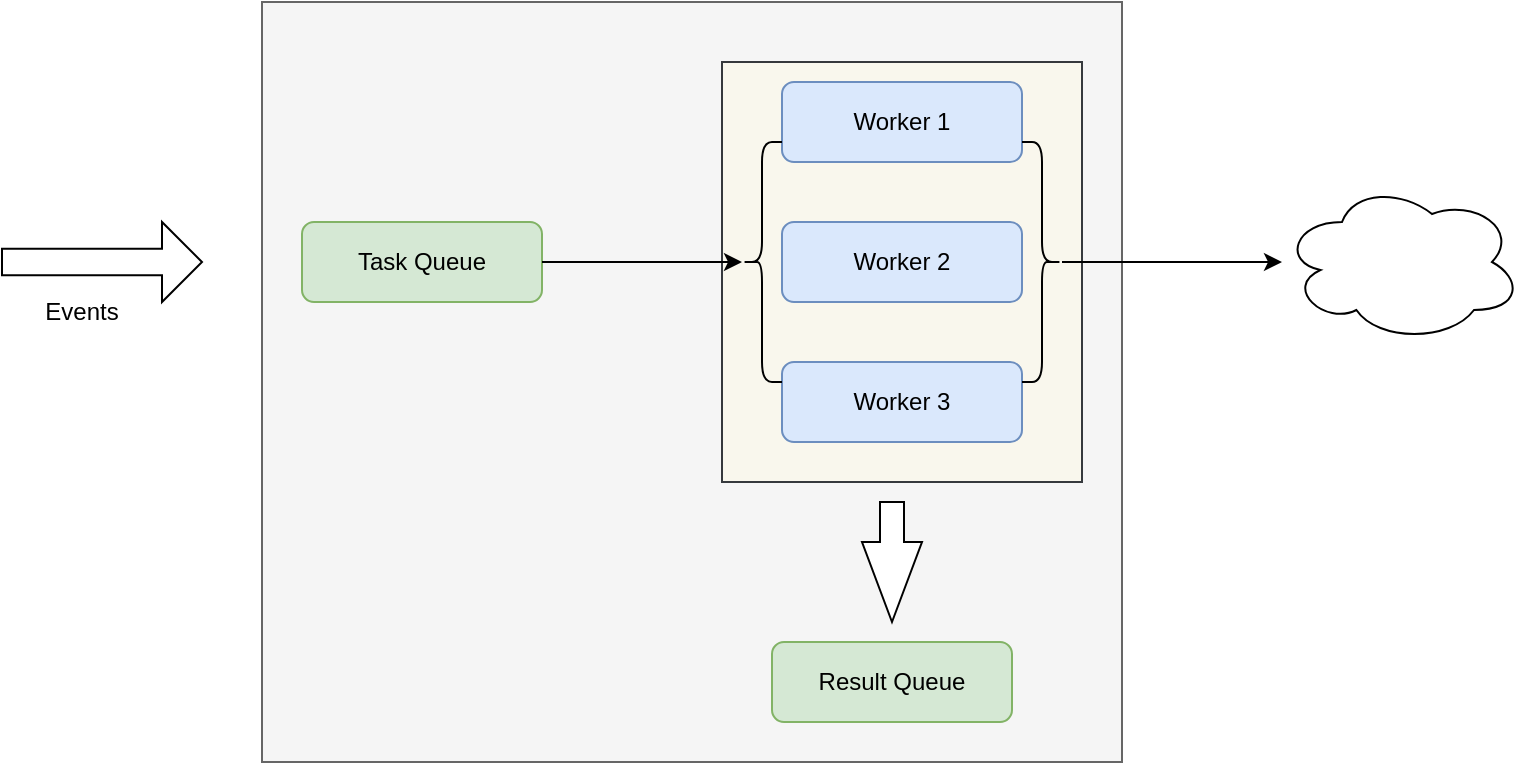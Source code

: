 <mxfile version="20.7.4" type="github">
  <diagram id="5iPPbXRilpoiNiHOFNbX" name="Page-1">
    <mxGraphModel dx="2001" dy="1044" grid="1" gridSize="10" guides="1" tooltips="1" connect="1" arrows="1" fold="1" page="1" pageScale="1" pageWidth="850" pageHeight="1100" math="0" shadow="0">
      <root>
        <mxCell id="0" />
        <mxCell id="1" parent="0" />
        <mxCell id="xTvZXFIsJ0hqLKQ72zOm-3" style="edgeStyle=orthogonalEdgeStyle;rounded=0;orthogonalLoop=1;jettySize=auto;html=1;exitX=0.5;exitY=1;exitDx=0;exitDy=0;" edge="1" parent="1">
          <mxGeometry relative="1" as="geometry">
            <mxPoint x="260" y="370" as="sourcePoint" />
            <mxPoint x="260" y="370" as="targetPoint" />
          </mxGeometry>
        </mxCell>
        <mxCell id="xTvZXFIsJ0hqLKQ72zOm-18" value="" style="rounded=0;whiteSpace=wrap;html=1;fillColor=#f5f5f5;fontColor=#333333;strokeColor=#666666;" vertex="1" parent="1">
          <mxGeometry x="210" y="150" width="430" height="380" as="geometry" />
        </mxCell>
        <mxCell id="xTvZXFIsJ0hqLKQ72zOm-19" value="" style="rounded=0;whiteSpace=wrap;html=1;fillColor=#f9f7ed;strokeColor=#36393d;" vertex="1" parent="1">
          <mxGeometry x="440" y="180" width="180" height="210" as="geometry" />
        </mxCell>
        <mxCell id="xTvZXFIsJ0hqLKQ72zOm-20" value="Worker 1" style="rounded=1;whiteSpace=wrap;html=1;fillColor=#dae8fc;strokeColor=#6c8ebf;" vertex="1" parent="1">
          <mxGeometry x="470" y="190" width="120" height="40" as="geometry" />
        </mxCell>
        <mxCell id="xTvZXFIsJ0hqLKQ72zOm-21" value="Worker 2" style="rounded=1;whiteSpace=wrap;html=1;fillColor=#dae8fc;strokeColor=#6c8ebf;" vertex="1" parent="1">
          <mxGeometry x="470" y="260" width="120" height="40" as="geometry" />
        </mxCell>
        <mxCell id="xTvZXFIsJ0hqLKQ72zOm-22" value="Worker 3" style="rounded=1;whiteSpace=wrap;html=1;fillColor=#dae8fc;strokeColor=#6c8ebf;" vertex="1" parent="1">
          <mxGeometry x="470" y="330" width="120" height="40" as="geometry" />
        </mxCell>
        <mxCell id="xTvZXFIsJ0hqLKQ72zOm-23" value="" style="shape=curlyBracket;whiteSpace=wrap;html=1;rounded=1;labelPosition=left;verticalLabelPosition=middle;align=right;verticalAlign=middle;" vertex="1" parent="1">
          <mxGeometry x="450" y="220" width="20" height="120" as="geometry" />
        </mxCell>
        <mxCell id="xTvZXFIsJ0hqLKQ72zOm-24" value="" style="shape=curlyBracket;whiteSpace=wrap;html=1;rounded=1;flipH=1;labelPosition=right;verticalLabelPosition=middle;align=left;verticalAlign=middle;" vertex="1" parent="1">
          <mxGeometry x="590" y="220" width="20" height="120" as="geometry" />
        </mxCell>
        <mxCell id="xTvZXFIsJ0hqLKQ72zOm-25" value="Task Queue" style="rounded=1;whiteSpace=wrap;html=1;fillColor=#d5e8d4;strokeColor=#82b366;" vertex="1" parent="1">
          <mxGeometry x="230" y="260" width="120" height="40" as="geometry" />
        </mxCell>
        <mxCell id="xTvZXFIsJ0hqLKQ72zOm-26" value="Result Queue" style="rounded=1;whiteSpace=wrap;html=1;fillColor=#d5e8d4;strokeColor=#82b366;" vertex="1" parent="1">
          <mxGeometry x="465" y="470" width="120" height="40" as="geometry" />
        </mxCell>
        <mxCell id="xTvZXFIsJ0hqLKQ72zOm-29" value="" style="html=1;shadow=0;dashed=0;align=center;verticalAlign=middle;shape=mxgraph.arrows2.arrow;dy=0.6;dx=40;direction=south;notch=0;" vertex="1" parent="1">
          <mxGeometry x="510" y="400" width="30" height="60" as="geometry" />
        </mxCell>
        <mxCell id="xTvZXFIsJ0hqLKQ72zOm-30" value="" style="ellipse;shape=cloud;whiteSpace=wrap;html=1;" vertex="1" parent="1">
          <mxGeometry x="720" y="240" width="120" height="80" as="geometry" />
        </mxCell>
        <mxCell id="xTvZXFIsJ0hqLKQ72zOm-31" value="" style="endArrow=classic;html=1;rounded=0;" edge="1" parent="1">
          <mxGeometry relative="1" as="geometry">
            <mxPoint x="350" y="280" as="sourcePoint" />
            <mxPoint x="450" y="280" as="targetPoint" />
          </mxGeometry>
        </mxCell>
        <mxCell id="xTvZXFIsJ0hqLKQ72zOm-33" value="" style="endArrow=classic;html=1;rounded=0;" edge="1" parent="1" target="xTvZXFIsJ0hqLKQ72zOm-30">
          <mxGeometry relative="1" as="geometry">
            <mxPoint x="610" y="280" as="sourcePoint" />
            <mxPoint x="700" y="280" as="targetPoint" />
          </mxGeometry>
        </mxCell>
        <mxCell id="xTvZXFIsJ0hqLKQ72zOm-35" value="" style="html=1;shadow=0;dashed=0;align=center;verticalAlign=middle;shape=mxgraph.arrows2.arrow;dy=0.67;dx=20;notch=0;" vertex="1" parent="1">
          <mxGeometry x="80" y="260" width="100" height="40" as="geometry" />
        </mxCell>
        <mxCell id="xTvZXFIsJ0hqLKQ72zOm-36" value="Events" style="text;html=1;strokeColor=none;fillColor=none;align=center;verticalAlign=middle;whiteSpace=wrap;rounded=0;" vertex="1" parent="1">
          <mxGeometry x="90" y="290" width="60" height="30" as="geometry" />
        </mxCell>
      </root>
    </mxGraphModel>
  </diagram>
</mxfile>
